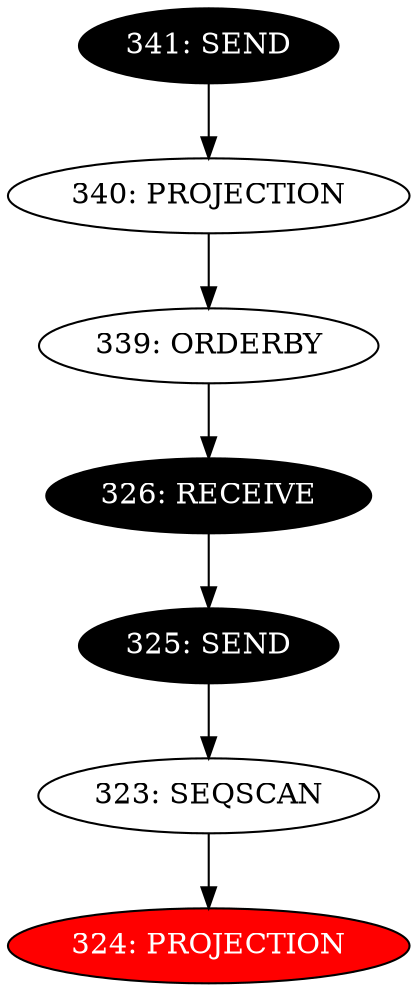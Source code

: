 digraph name {
323 [label="323: SEQSCAN" ];
323 -> 324;
324 [label="324: PROJECTION" fontcolor="white" style="filled" fillcolor="red"];
325 [label="325: SEND" fontcolor="white" style="filled" fillcolor="black"];
325 -> 323;
326 [label="326: RECEIVE" fontcolor="white" style="filled" fillcolor="black"];
326 -> 325;
339 [label="339: ORDERBY" ];
339 -> 326;
340 [label="340: PROJECTION" ];
340 -> 339;
341 [label="341: SEND" fontcolor="white" style="filled" fillcolor="black"];
341 -> 340;

}


